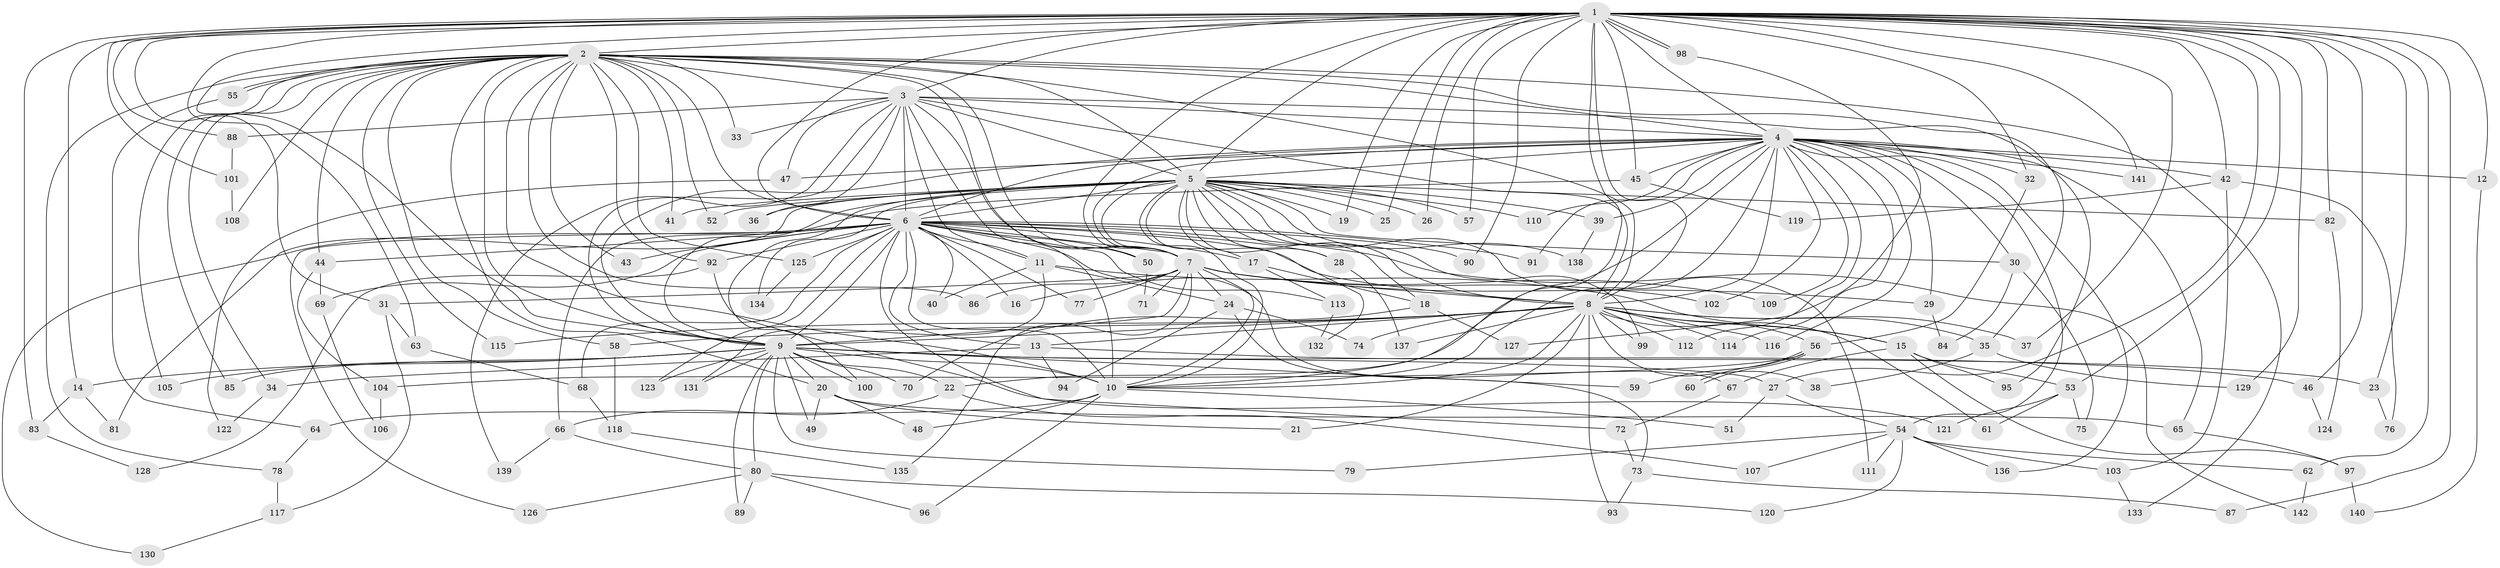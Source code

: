 // Generated by graph-tools (version 1.1) at 2025/14/03/09/25 04:14:03]
// undirected, 142 vertices, 309 edges
graph export_dot {
graph [start="1"]
  node [color=gray90,style=filled];
  1;
  2;
  3;
  4;
  5;
  6;
  7;
  8;
  9;
  10;
  11;
  12;
  13;
  14;
  15;
  16;
  17;
  18;
  19;
  20;
  21;
  22;
  23;
  24;
  25;
  26;
  27;
  28;
  29;
  30;
  31;
  32;
  33;
  34;
  35;
  36;
  37;
  38;
  39;
  40;
  41;
  42;
  43;
  44;
  45;
  46;
  47;
  48;
  49;
  50;
  51;
  52;
  53;
  54;
  55;
  56;
  57;
  58;
  59;
  60;
  61;
  62;
  63;
  64;
  65;
  66;
  67;
  68;
  69;
  70;
  71;
  72;
  73;
  74;
  75;
  76;
  77;
  78;
  79;
  80;
  81;
  82;
  83;
  84;
  85;
  86;
  87;
  88;
  89;
  90;
  91;
  92;
  93;
  94;
  95;
  96;
  97;
  98;
  99;
  100;
  101;
  102;
  103;
  104;
  105;
  106;
  107;
  108;
  109;
  110;
  111;
  112;
  113;
  114;
  115;
  116;
  117;
  118;
  119;
  120;
  121;
  122;
  123;
  124;
  125;
  126;
  127;
  128;
  129;
  130;
  131;
  132;
  133;
  134;
  135;
  136;
  137;
  138;
  139;
  140;
  141;
  142;
  1 -- 2;
  1 -- 3;
  1 -- 4;
  1 -- 5;
  1 -- 6;
  1 -- 7;
  1 -- 8;
  1 -- 9;
  1 -- 10;
  1 -- 12;
  1 -- 14;
  1 -- 19;
  1 -- 23;
  1 -- 25;
  1 -- 26;
  1 -- 27;
  1 -- 31;
  1 -- 32;
  1 -- 37;
  1 -- 42;
  1 -- 45;
  1 -- 46;
  1 -- 53;
  1 -- 57;
  1 -- 62;
  1 -- 63;
  1 -- 82;
  1 -- 83;
  1 -- 87;
  1 -- 88;
  1 -- 90;
  1 -- 98;
  1 -- 98;
  1 -- 101;
  1 -- 129;
  1 -- 141;
  2 -- 3;
  2 -- 4;
  2 -- 5;
  2 -- 6;
  2 -- 7;
  2 -- 8;
  2 -- 9;
  2 -- 10;
  2 -- 20;
  2 -- 33;
  2 -- 34;
  2 -- 35;
  2 -- 41;
  2 -- 43;
  2 -- 44;
  2 -- 50;
  2 -- 52;
  2 -- 55;
  2 -- 55;
  2 -- 58;
  2 -- 78;
  2 -- 85;
  2 -- 86;
  2 -- 92;
  2 -- 105;
  2 -- 108;
  2 -- 115;
  2 -- 125;
  2 -- 133;
  3 -- 4;
  3 -- 5;
  3 -- 6;
  3 -- 7;
  3 -- 8;
  3 -- 9;
  3 -- 10;
  3 -- 11;
  3 -- 33;
  3 -- 36;
  3 -- 47;
  3 -- 88;
  3 -- 95;
  3 -- 139;
  4 -- 5;
  4 -- 6;
  4 -- 7;
  4 -- 8;
  4 -- 9;
  4 -- 10;
  4 -- 12;
  4 -- 22;
  4 -- 29;
  4 -- 30;
  4 -- 32;
  4 -- 39;
  4 -- 42;
  4 -- 45;
  4 -- 47;
  4 -- 54;
  4 -- 65;
  4 -- 91;
  4 -- 102;
  4 -- 109;
  4 -- 110;
  4 -- 112;
  4 -- 114;
  4 -- 116;
  4 -- 136;
  4 -- 141;
  5 -- 6;
  5 -- 7;
  5 -- 8;
  5 -- 9;
  5 -- 10;
  5 -- 17;
  5 -- 18;
  5 -- 19;
  5 -- 25;
  5 -- 26;
  5 -- 28;
  5 -- 30;
  5 -- 36;
  5 -- 39;
  5 -- 41;
  5 -- 52;
  5 -- 57;
  5 -- 81;
  5 -- 82;
  5 -- 99;
  5 -- 100;
  5 -- 110;
  5 -- 111;
  5 -- 132;
  5 -- 134;
  5 -- 138;
  6 -- 7;
  6 -- 8;
  6 -- 9;
  6 -- 10;
  6 -- 11;
  6 -- 13;
  6 -- 16;
  6 -- 17;
  6 -- 28;
  6 -- 40;
  6 -- 43;
  6 -- 44;
  6 -- 50;
  6 -- 67;
  6 -- 68;
  6 -- 69;
  6 -- 72;
  6 -- 77;
  6 -- 90;
  6 -- 91;
  6 -- 92;
  6 -- 113;
  6 -- 123;
  6 -- 125;
  6 -- 126;
  6 -- 130;
  6 -- 142;
  7 -- 8;
  7 -- 9;
  7 -- 10;
  7 -- 16;
  7 -- 24;
  7 -- 29;
  7 -- 31;
  7 -- 71;
  7 -- 77;
  7 -- 86;
  7 -- 102;
  7 -- 109;
  7 -- 135;
  8 -- 9;
  8 -- 10;
  8 -- 13;
  8 -- 15;
  8 -- 21;
  8 -- 35;
  8 -- 37;
  8 -- 38;
  8 -- 56;
  8 -- 58;
  8 -- 61;
  8 -- 74;
  8 -- 93;
  8 -- 99;
  8 -- 112;
  8 -- 114;
  8 -- 115;
  8 -- 116;
  8 -- 137;
  9 -- 10;
  9 -- 14;
  9 -- 20;
  9 -- 22;
  9 -- 27;
  9 -- 46;
  9 -- 49;
  9 -- 59;
  9 -- 70;
  9 -- 79;
  9 -- 80;
  9 -- 85;
  9 -- 89;
  9 -- 100;
  9 -- 105;
  9 -- 123;
  9 -- 131;
  10 -- 48;
  10 -- 51;
  10 -- 64;
  10 -- 96;
  11 -- 15;
  11 -- 24;
  11 -- 40;
  11 -- 131;
  12 -- 140;
  13 -- 23;
  13 -- 34;
  13 -- 94;
  14 -- 81;
  14 -- 83;
  15 -- 53;
  15 -- 67;
  15 -- 95;
  15 -- 97;
  17 -- 18;
  17 -- 113;
  18 -- 70;
  18 -- 127;
  20 -- 21;
  20 -- 48;
  20 -- 49;
  20 -- 65;
  22 -- 66;
  22 -- 107;
  23 -- 76;
  24 -- 73;
  24 -- 74;
  24 -- 94;
  27 -- 51;
  27 -- 54;
  28 -- 137;
  29 -- 84;
  30 -- 75;
  30 -- 84;
  31 -- 63;
  31 -- 117;
  32 -- 56;
  34 -- 122;
  35 -- 38;
  35 -- 129;
  39 -- 138;
  42 -- 76;
  42 -- 103;
  42 -- 119;
  44 -- 69;
  44 -- 104;
  45 -- 66;
  45 -- 119;
  46 -- 124;
  47 -- 122;
  50 -- 71;
  53 -- 61;
  53 -- 75;
  53 -- 121;
  54 -- 62;
  54 -- 79;
  54 -- 103;
  54 -- 107;
  54 -- 111;
  54 -- 120;
  54 -- 136;
  55 -- 64;
  56 -- 59;
  56 -- 60;
  56 -- 60;
  56 -- 104;
  58 -- 118;
  62 -- 142;
  63 -- 68;
  64 -- 78;
  65 -- 97;
  66 -- 80;
  66 -- 139;
  67 -- 72;
  68 -- 118;
  69 -- 106;
  72 -- 73;
  73 -- 87;
  73 -- 93;
  78 -- 117;
  80 -- 89;
  80 -- 96;
  80 -- 120;
  80 -- 126;
  82 -- 124;
  83 -- 128;
  88 -- 101;
  92 -- 121;
  92 -- 128;
  97 -- 140;
  98 -- 127;
  101 -- 108;
  103 -- 133;
  104 -- 106;
  113 -- 132;
  117 -- 130;
  118 -- 135;
  125 -- 134;
}
